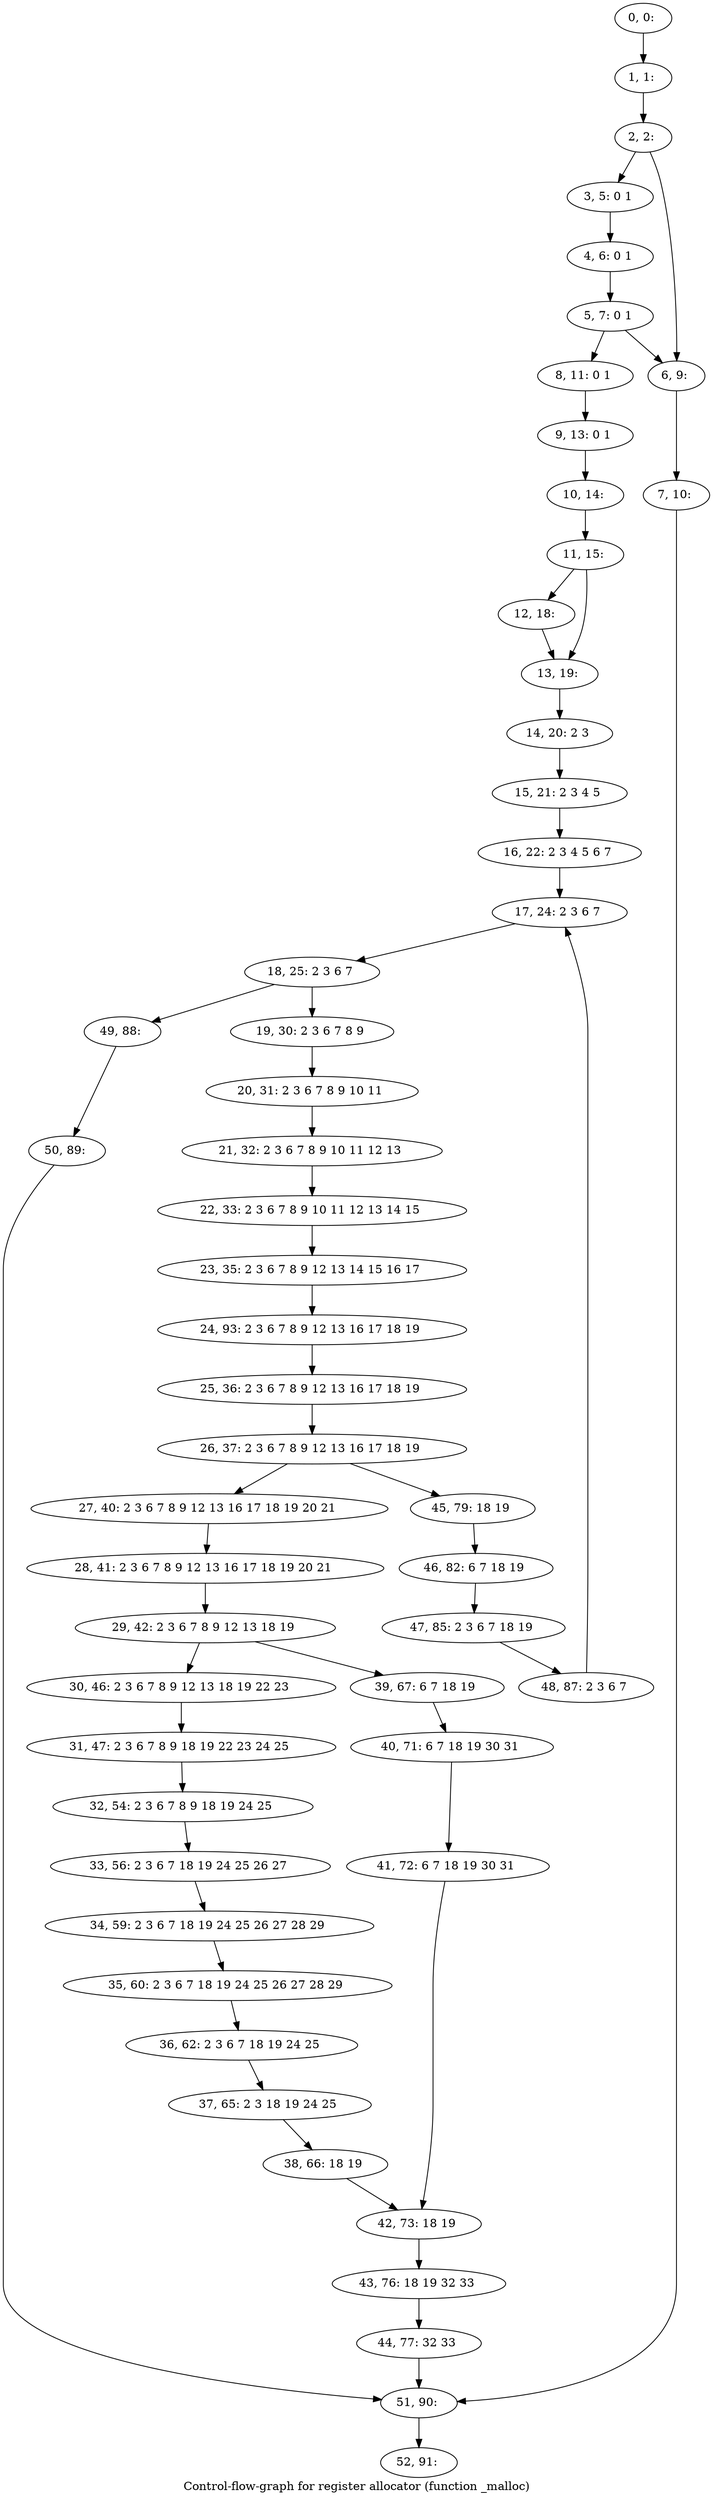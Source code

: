 digraph G {
graph [label="Control-flow-graph for register allocator (function _malloc)"]
0[label="0, 0: "];
1[label="1, 1: "];
2[label="2, 2: "];
3[label="3, 5: 0 1 "];
4[label="4, 6: 0 1 "];
5[label="5, 7: 0 1 "];
6[label="6, 9: "];
7[label="7, 10: "];
8[label="8, 11: 0 1 "];
9[label="9, 13: 0 1 "];
10[label="10, 14: "];
11[label="11, 15: "];
12[label="12, 18: "];
13[label="13, 19: "];
14[label="14, 20: 2 3 "];
15[label="15, 21: 2 3 4 5 "];
16[label="16, 22: 2 3 4 5 6 7 "];
17[label="17, 24: 2 3 6 7 "];
18[label="18, 25: 2 3 6 7 "];
19[label="19, 30: 2 3 6 7 8 9 "];
20[label="20, 31: 2 3 6 7 8 9 10 11 "];
21[label="21, 32: 2 3 6 7 8 9 10 11 12 13 "];
22[label="22, 33: 2 3 6 7 8 9 10 11 12 13 14 15 "];
23[label="23, 35: 2 3 6 7 8 9 12 13 14 15 16 17 "];
24[label="24, 93: 2 3 6 7 8 9 12 13 16 17 18 19 "];
25[label="25, 36: 2 3 6 7 8 9 12 13 16 17 18 19 "];
26[label="26, 37: 2 3 6 7 8 9 12 13 16 17 18 19 "];
27[label="27, 40: 2 3 6 7 8 9 12 13 16 17 18 19 20 21 "];
28[label="28, 41: 2 3 6 7 8 9 12 13 16 17 18 19 20 21 "];
29[label="29, 42: 2 3 6 7 8 9 12 13 18 19 "];
30[label="30, 46: 2 3 6 7 8 9 12 13 18 19 22 23 "];
31[label="31, 47: 2 3 6 7 8 9 18 19 22 23 24 25 "];
32[label="32, 54: 2 3 6 7 8 9 18 19 24 25 "];
33[label="33, 56: 2 3 6 7 18 19 24 25 26 27 "];
34[label="34, 59: 2 3 6 7 18 19 24 25 26 27 28 29 "];
35[label="35, 60: 2 3 6 7 18 19 24 25 26 27 28 29 "];
36[label="36, 62: 2 3 6 7 18 19 24 25 "];
37[label="37, 65: 2 3 18 19 24 25 "];
38[label="38, 66: 18 19 "];
39[label="39, 67: 6 7 18 19 "];
40[label="40, 71: 6 7 18 19 30 31 "];
41[label="41, 72: 6 7 18 19 30 31 "];
42[label="42, 73: 18 19 "];
43[label="43, 76: 18 19 32 33 "];
44[label="44, 77: 32 33 "];
45[label="45, 79: 18 19 "];
46[label="46, 82: 6 7 18 19 "];
47[label="47, 85: 2 3 6 7 18 19 "];
48[label="48, 87: 2 3 6 7 "];
49[label="49, 88: "];
50[label="50, 89: "];
51[label="51, 90: "];
52[label="52, 91: "];
0->1 ;
1->2 ;
2->3 ;
2->6 ;
3->4 ;
4->5 ;
5->6 ;
5->8 ;
6->7 ;
7->51 ;
8->9 ;
9->10 ;
10->11 ;
11->12 ;
11->13 ;
12->13 ;
13->14 ;
14->15 ;
15->16 ;
16->17 ;
17->18 ;
18->19 ;
18->49 ;
19->20 ;
20->21 ;
21->22 ;
22->23 ;
23->24 ;
24->25 ;
25->26 ;
26->27 ;
26->45 ;
27->28 ;
28->29 ;
29->30 ;
29->39 ;
30->31 ;
31->32 ;
32->33 ;
33->34 ;
34->35 ;
35->36 ;
36->37 ;
37->38 ;
38->42 ;
39->40 ;
40->41 ;
41->42 ;
42->43 ;
43->44 ;
44->51 ;
45->46 ;
46->47 ;
47->48 ;
48->17 ;
49->50 ;
50->51 ;
51->52 ;
}
